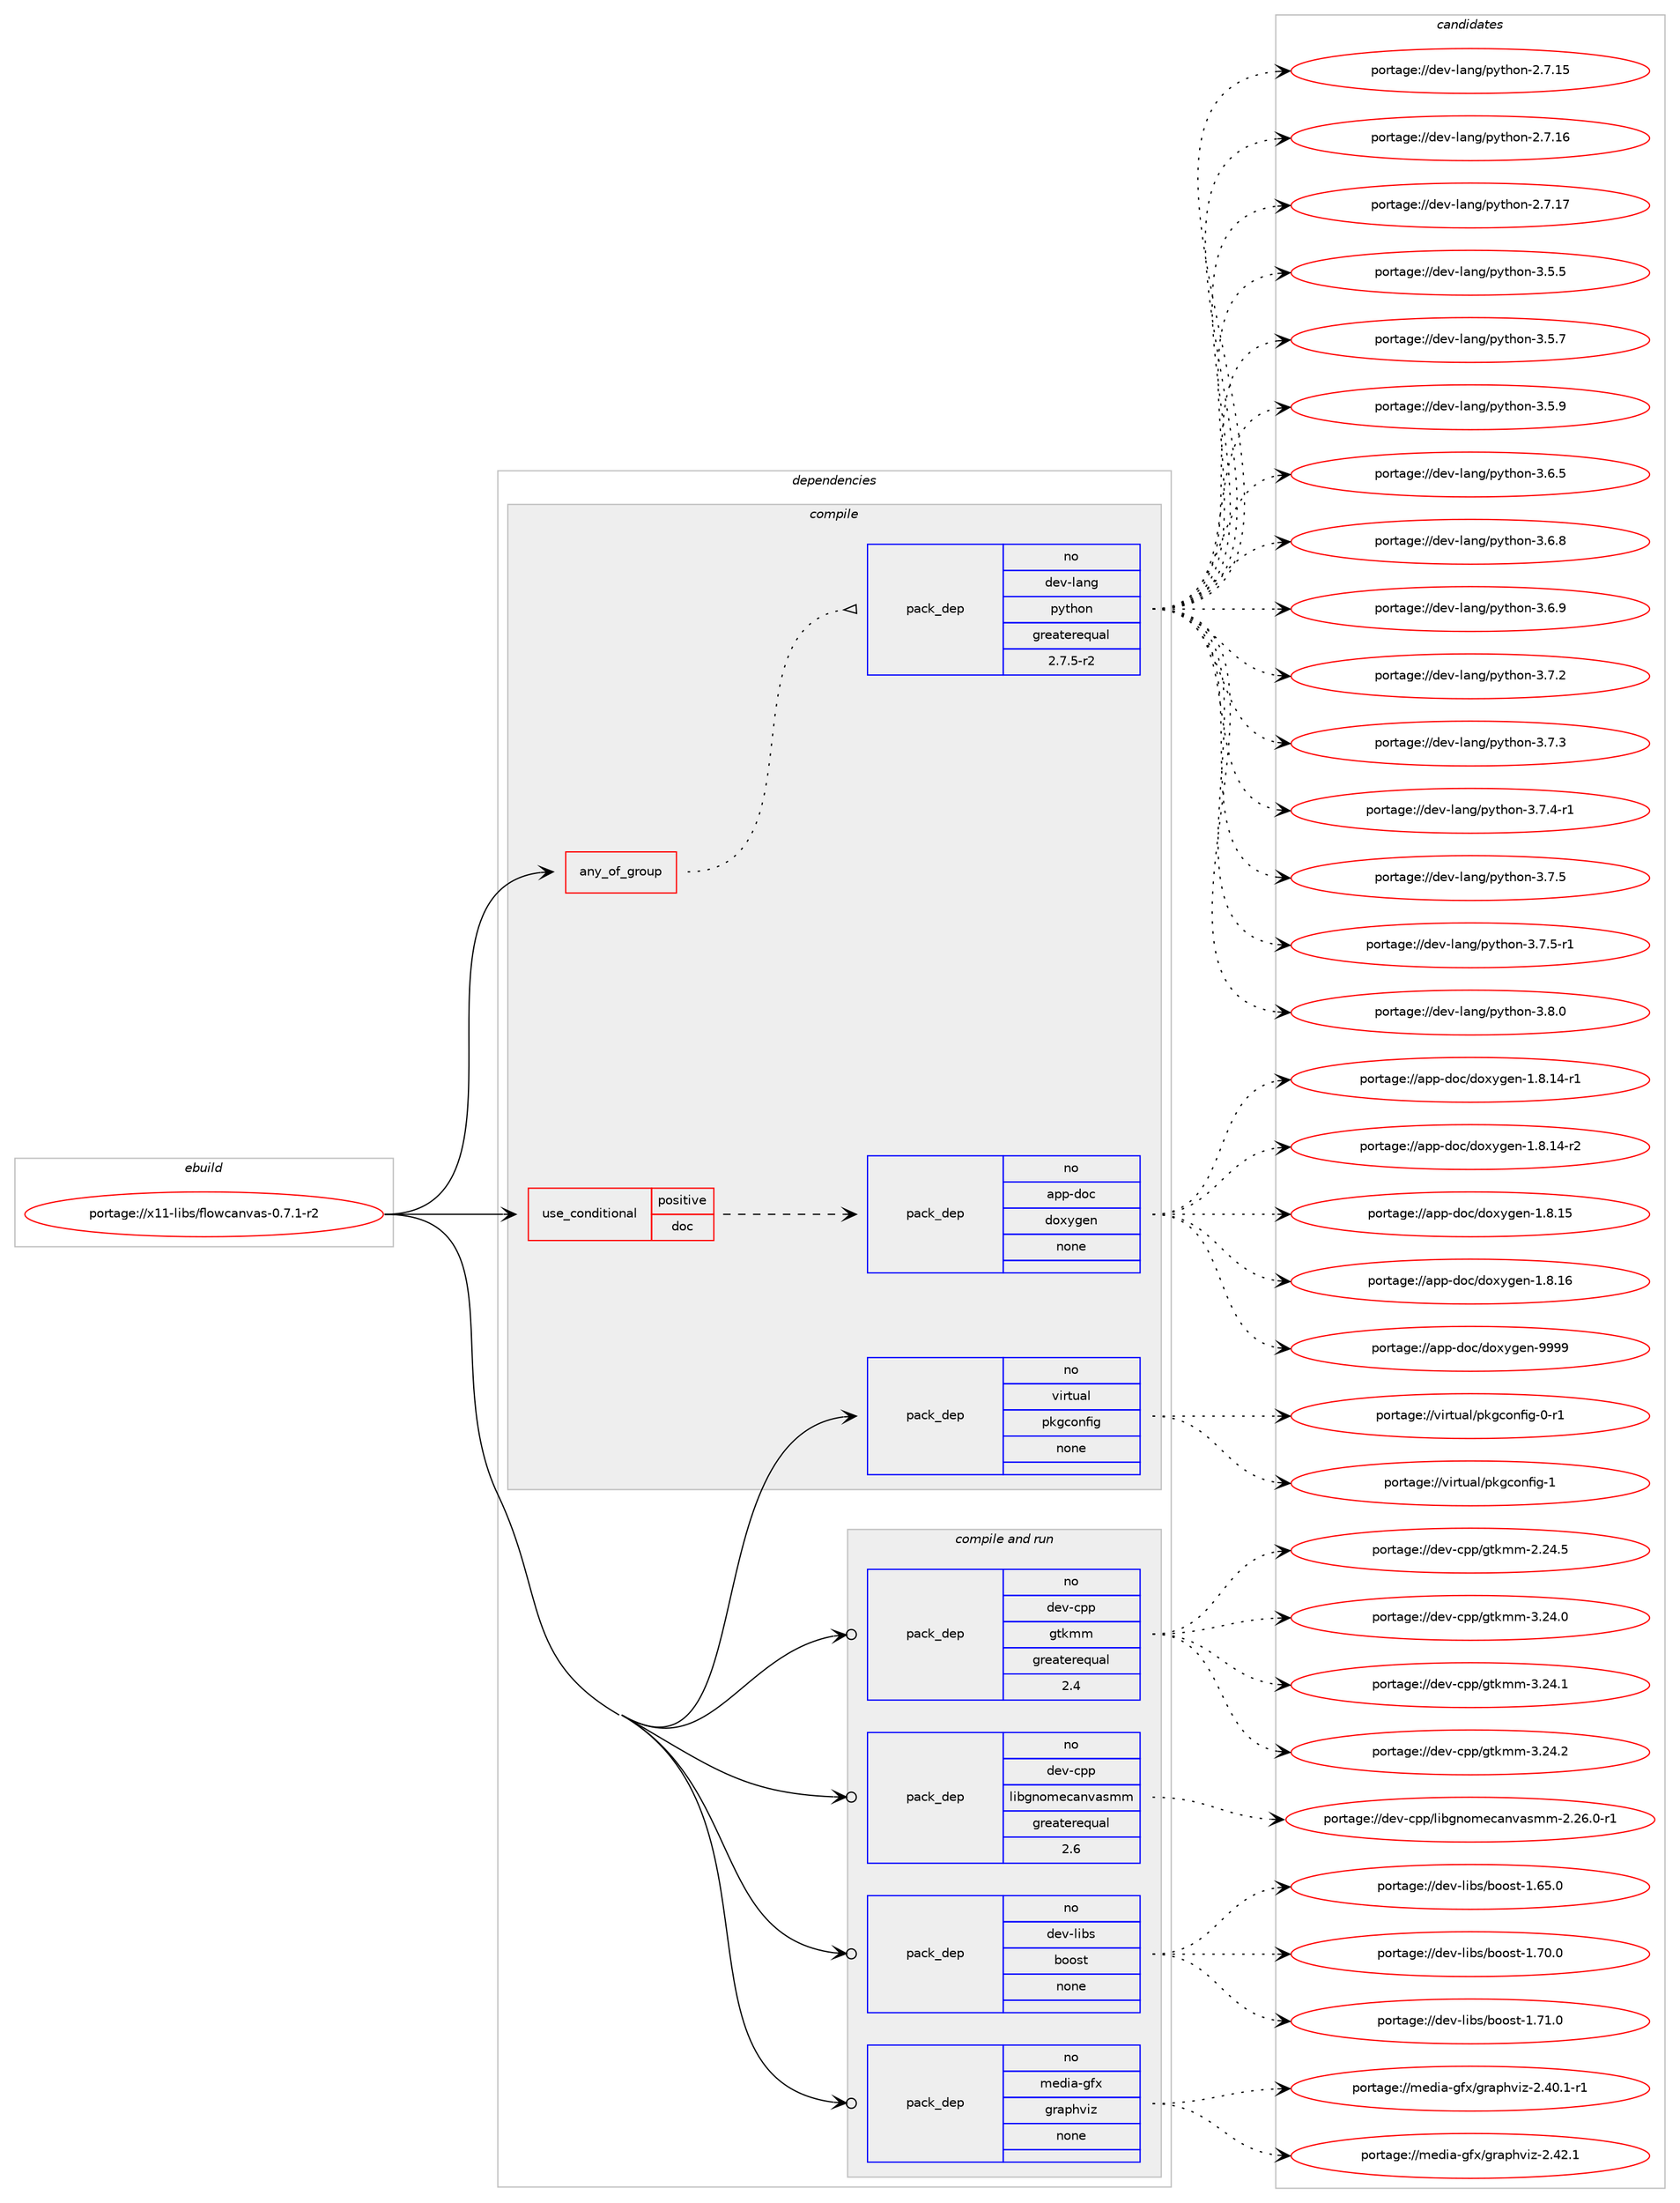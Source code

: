 digraph prolog {

# *************
# Graph options
# *************

newrank=true;
concentrate=true;
compound=true;
graph [rankdir=LR,fontname=Helvetica,fontsize=10,ranksep=1.5];#, ranksep=2.5, nodesep=0.2];
edge  [arrowhead=vee];
node  [fontname=Helvetica,fontsize=10];

# **********
# The ebuild
# **********

subgraph cluster_leftcol {
color=gray;
rank=same;
label=<<i>ebuild</i>>;
id [label="portage://x11-libs/flowcanvas-0.7.1-r2", color=red, width=4, href="../x11-libs/flowcanvas-0.7.1-r2.svg"];
}

# ****************
# The dependencies
# ****************

subgraph cluster_midcol {
color=gray;
label=<<i>dependencies</i>>;
subgraph cluster_compile {
fillcolor="#eeeeee";
style=filled;
label=<<i>compile</i>>;
subgraph any7737 {
dependency448569 [label=<<TABLE BORDER="0" CELLBORDER="1" CELLSPACING="0" CELLPADDING="4"><TR><TD CELLPADDING="10">any_of_group</TD></TR></TABLE>>, shape=none, color=red];subgraph pack332779 {
dependency448570 [label=<<TABLE BORDER="0" CELLBORDER="1" CELLSPACING="0" CELLPADDING="4" WIDTH="220"><TR><TD ROWSPAN="6" CELLPADDING="30">pack_dep</TD></TR><TR><TD WIDTH="110">no</TD></TR><TR><TD>dev-lang</TD></TR><TR><TD>python</TD></TR><TR><TD>greaterequal</TD></TR><TR><TD>2.7.5-r2</TD></TR></TABLE>>, shape=none, color=blue];
}
dependency448569:e -> dependency448570:w [weight=20,style="dotted",arrowhead="oinv"];
}
id:e -> dependency448569:w [weight=20,style="solid",arrowhead="vee"];
subgraph cond107766 {
dependency448571 [label=<<TABLE BORDER="0" CELLBORDER="1" CELLSPACING="0" CELLPADDING="4"><TR><TD ROWSPAN="3" CELLPADDING="10">use_conditional</TD></TR><TR><TD>positive</TD></TR><TR><TD>doc</TD></TR></TABLE>>, shape=none, color=red];
subgraph pack332780 {
dependency448572 [label=<<TABLE BORDER="0" CELLBORDER="1" CELLSPACING="0" CELLPADDING="4" WIDTH="220"><TR><TD ROWSPAN="6" CELLPADDING="30">pack_dep</TD></TR><TR><TD WIDTH="110">no</TD></TR><TR><TD>app-doc</TD></TR><TR><TD>doxygen</TD></TR><TR><TD>none</TD></TR><TR><TD></TD></TR></TABLE>>, shape=none, color=blue];
}
dependency448571:e -> dependency448572:w [weight=20,style="dashed",arrowhead="vee"];
}
id:e -> dependency448571:w [weight=20,style="solid",arrowhead="vee"];
subgraph pack332781 {
dependency448573 [label=<<TABLE BORDER="0" CELLBORDER="1" CELLSPACING="0" CELLPADDING="4" WIDTH="220"><TR><TD ROWSPAN="6" CELLPADDING="30">pack_dep</TD></TR><TR><TD WIDTH="110">no</TD></TR><TR><TD>virtual</TD></TR><TR><TD>pkgconfig</TD></TR><TR><TD>none</TD></TR><TR><TD></TD></TR></TABLE>>, shape=none, color=blue];
}
id:e -> dependency448573:w [weight=20,style="solid",arrowhead="vee"];
}
subgraph cluster_compileandrun {
fillcolor="#eeeeee";
style=filled;
label=<<i>compile and run</i>>;
subgraph pack332782 {
dependency448574 [label=<<TABLE BORDER="0" CELLBORDER="1" CELLSPACING="0" CELLPADDING="4" WIDTH="220"><TR><TD ROWSPAN="6" CELLPADDING="30">pack_dep</TD></TR><TR><TD WIDTH="110">no</TD></TR><TR><TD>dev-cpp</TD></TR><TR><TD>gtkmm</TD></TR><TR><TD>greaterequal</TD></TR><TR><TD>2.4</TD></TR></TABLE>>, shape=none, color=blue];
}
id:e -> dependency448574:w [weight=20,style="solid",arrowhead="odotvee"];
subgraph pack332783 {
dependency448575 [label=<<TABLE BORDER="0" CELLBORDER="1" CELLSPACING="0" CELLPADDING="4" WIDTH="220"><TR><TD ROWSPAN="6" CELLPADDING="30">pack_dep</TD></TR><TR><TD WIDTH="110">no</TD></TR><TR><TD>dev-cpp</TD></TR><TR><TD>libgnomecanvasmm</TD></TR><TR><TD>greaterequal</TD></TR><TR><TD>2.6</TD></TR></TABLE>>, shape=none, color=blue];
}
id:e -> dependency448575:w [weight=20,style="solid",arrowhead="odotvee"];
subgraph pack332784 {
dependency448576 [label=<<TABLE BORDER="0" CELLBORDER="1" CELLSPACING="0" CELLPADDING="4" WIDTH="220"><TR><TD ROWSPAN="6" CELLPADDING="30">pack_dep</TD></TR><TR><TD WIDTH="110">no</TD></TR><TR><TD>dev-libs</TD></TR><TR><TD>boost</TD></TR><TR><TD>none</TD></TR><TR><TD></TD></TR></TABLE>>, shape=none, color=blue];
}
id:e -> dependency448576:w [weight=20,style="solid",arrowhead="odotvee"];
subgraph pack332785 {
dependency448577 [label=<<TABLE BORDER="0" CELLBORDER="1" CELLSPACING="0" CELLPADDING="4" WIDTH="220"><TR><TD ROWSPAN="6" CELLPADDING="30">pack_dep</TD></TR><TR><TD WIDTH="110">no</TD></TR><TR><TD>media-gfx</TD></TR><TR><TD>graphviz</TD></TR><TR><TD>none</TD></TR><TR><TD></TD></TR></TABLE>>, shape=none, color=blue];
}
id:e -> dependency448577:w [weight=20,style="solid",arrowhead="odotvee"];
}
subgraph cluster_run {
fillcolor="#eeeeee";
style=filled;
label=<<i>run</i>>;
}
}

# **************
# The candidates
# **************

subgraph cluster_choices {
rank=same;
color=gray;
label=<<i>candidates</i>>;

subgraph choice332779 {
color=black;
nodesep=1;
choiceportage10010111845108971101034711212111610411111045504655464953 [label="portage://dev-lang/python-2.7.15", color=red, width=4,href="../dev-lang/python-2.7.15.svg"];
choiceportage10010111845108971101034711212111610411111045504655464954 [label="portage://dev-lang/python-2.7.16", color=red, width=4,href="../dev-lang/python-2.7.16.svg"];
choiceportage10010111845108971101034711212111610411111045504655464955 [label="portage://dev-lang/python-2.7.17", color=red, width=4,href="../dev-lang/python-2.7.17.svg"];
choiceportage100101118451089711010347112121116104111110455146534653 [label="portage://dev-lang/python-3.5.5", color=red, width=4,href="../dev-lang/python-3.5.5.svg"];
choiceportage100101118451089711010347112121116104111110455146534655 [label="portage://dev-lang/python-3.5.7", color=red, width=4,href="../dev-lang/python-3.5.7.svg"];
choiceportage100101118451089711010347112121116104111110455146534657 [label="portage://dev-lang/python-3.5.9", color=red, width=4,href="../dev-lang/python-3.5.9.svg"];
choiceportage100101118451089711010347112121116104111110455146544653 [label="portage://dev-lang/python-3.6.5", color=red, width=4,href="../dev-lang/python-3.6.5.svg"];
choiceportage100101118451089711010347112121116104111110455146544656 [label="portage://dev-lang/python-3.6.8", color=red, width=4,href="../dev-lang/python-3.6.8.svg"];
choiceportage100101118451089711010347112121116104111110455146544657 [label="portage://dev-lang/python-3.6.9", color=red, width=4,href="../dev-lang/python-3.6.9.svg"];
choiceportage100101118451089711010347112121116104111110455146554650 [label="portage://dev-lang/python-3.7.2", color=red, width=4,href="../dev-lang/python-3.7.2.svg"];
choiceportage100101118451089711010347112121116104111110455146554651 [label="portage://dev-lang/python-3.7.3", color=red, width=4,href="../dev-lang/python-3.7.3.svg"];
choiceportage1001011184510897110103471121211161041111104551465546524511449 [label="portage://dev-lang/python-3.7.4-r1", color=red, width=4,href="../dev-lang/python-3.7.4-r1.svg"];
choiceportage100101118451089711010347112121116104111110455146554653 [label="portage://dev-lang/python-3.7.5", color=red, width=4,href="../dev-lang/python-3.7.5.svg"];
choiceportage1001011184510897110103471121211161041111104551465546534511449 [label="portage://dev-lang/python-3.7.5-r1", color=red, width=4,href="../dev-lang/python-3.7.5-r1.svg"];
choiceportage100101118451089711010347112121116104111110455146564648 [label="portage://dev-lang/python-3.8.0", color=red, width=4,href="../dev-lang/python-3.8.0.svg"];
dependency448570:e -> choiceportage10010111845108971101034711212111610411111045504655464953:w [style=dotted,weight="100"];
dependency448570:e -> choiceportage10010111845108971101034711212111610411111045504655464954:w [style=dotted,weight="100"];
dependency448570:e -> choiceportage10010111845108971101034711212111610411111045504655464955:w [style=dotted,weight="100"];
dependency448570:e -> choiceportage100101118451089711010347112121116104111110455146534653:w [style=dotted,weight="100"];
dependency448570:e -> choiceportage100101118451089711010347112121116104111110455146534655:w [style=dotted,weight="100"];
dependency448570:e -> choiceportage100101118451089711010347112121116104111110455146534657:w [style=dotted,weight="100"];
dependency448570:e -> choiceportage100101118451089711010347112121116104111110455146544653:w [style=dotted,weight="100"];
dependency448570:e -> choiceportage100101118451089711010347112121116104111110455146544656:w [style=dotted,weight="100"];
dependency448570:e -> choiceportage100101118451089711010347112121116104111110455146544657:w [style=dotted,weight="100"];
dependency448570:e -> choiceportage100101118451089711010347112121116104111110455146554650:w [style=dotted,weight="100"];
dependency448570:e -> choiceportage100101118451089711010347112121116104111110455146554651:w [style=dotted,weight="100"];
dependency448570:e -> choiceportage1001011184510897110103471121211161041111104551465546524511449:w [style=dotted,weight="100"];
dependency448570:e -> choiceportage100101118451089711010347112121116104111110455146554653:w [style=dotted,weight="100"];
dependency448570:e -> choiceportage1001011184510897110103471121211161041111104551465546534511449:w [style=dotted,weight="100"];
dependency448570:e -> choiceportage100101118451089711010347112121116104111110455146564648:w [style=dotted,weight="100"];
}
subgraph choice332780 {
color=black;
nodesep=1;
choiceportage97112112451001119947100111120121103101110454946564649524511449 [label="portage://app-doc/doxygen-1.8.14-r1", color=red, width=4,href="../app-doc/doxygen-1.8.14-r1.svg"];
choiceportage97112112451001119947100111120121103101110454946564649524511450 [label="portage://app-doc/doxygen-1.8.14-r2", color=red, width=4,href="../app-doc/doxygen-1.8.14-r2.svg"];
choiceportage9711211245100111994710011112012110310111045494656464953 [label="portage://app-doc/doxygen-1.8.15", color=red, width=4,href="../app-doc/doxygen-1.8.15.svg"];
choiceportage9711211245100111994710011112012110310111045494656464954 [label="portage://app-doc/doxygen-1.8.16", color=red, width=4,href="../app-doc/doxygen-1.8.16.svg"];
choiceportage971121124510011199471001111201211031011104557575757 [label="portage://app-doc/doxygen-9999", color=red, width=4,href="../app-doc/doxygen-9999.svg"];
dependency448572:e -> choiceportage97112112451001119947100111120121103101110454946564649524511449:w [style=dotted,weight="100"];
dependency448572:e -> choiceportage97112112451001119947100111120121103101110454946564649524511450:w [style=dotted,weight="100"];
dependency448572:e -> choiceportage9711211245100111994710011112012110310111045494656464953:w [style=dotted,weight="100"];
dependency448572:e -> choiceportage9711211245100111994710011112012110310111045494656464954:w [style=dotted,weight="100"];
dependency448572:e -> choiceportage971121124510011199471001111201211031011104557575757:w [style=dotted,weight="100"];
}
subgraph choice332781 {
color=black;
nodesep=1;
choiceportage11810511411611797108471121071039911111010210510345484511449 [label="portage://virtual/pkgconfig-0-r1", color=red, width=4,href="../virtual/pkgconfig-0-r1.svg"];
choiceportage1181051141161179710847112107103991111101021051034549 [label="portage://virtual/pkgconfig-1", color=red, width=4,href="../virtual/pkgconfig-1.svg"];
dependency448573:e -> choiceportage11810511411611797108471121071039911111010210510345484511449:w [style=dotted,weight="100"];
dependency448573:e -> choiceportage1181051141161179710847112107103991111101021051034549:w [style=dotted,weight="100"];
}
subgraph choice332782 {
color=black;
nodesep=1;
choiceportage10010111845991121124710311610710910945504650524653 [label="portage://dev-cpp/gtkmm-2.24.5", color=red, width=4,href="../dev-cpp/gtkmm-2.24.5.svg"];
choiceportage10010111845991121124710311610710910945514650524648 [label="portage://dev-cpp/gtkmm-3.24.0", color=red, width=4,href="../dev-cpp/gtkmm-3.24.0.svg"];
choiceportage10010111845991121124710311610710910945514650524649 [label="portage://dev-cpp/gtkmm-3.24.1", color=red, width=4,href="../dev-cpp/gtkmm-3.24.1.svg"];
choiceportage10010111845991121124710311610710910945514650524650 [label="portage://dev-cpp/gtkmm-3.24.2", color=red, width=4,href="../dev-cpp/gtkmm-3.24.2.svg"];
dependency448574:e -> choiceportage10010111845991121124710311610710910945504650524653:w [style=dotted,weight="100"];
dependency448574:e -> choiceportage10010111845991121124710311610710910945514650524648:w [style=dotted,weight="100"];
dependency448574:e -> choiceportage10010111845991121124710311610710910945514650524649:w [style=dotted,weight="100"];
dependency448574:e -> choiceportage10010111845991121124710311610710910945514650524650:w [style=dotted,weight="100"];
}
subgraph choice332783 {
color=black;
nodesep=1;
choiceportage10010111845991121124710810598103110111109101999711011897115109109455046505446484511449 [label="portage://dev-cpp/libgnomecanvasmm-2.26.0-r1", color=red, width=4,href="../dev-cpp/libgnomecanvasmm-2.26.0-r1.svg"];
dependency448575:e -> choiceportage10010111845991121124710810598103110111109101999711011897115109109455046505446484511449:w [style=dotted,weight="100"];
}
subgraph choice332784 {
color=black;
nodesep=1;
choiceportage1001011184510810598115479811111111511645494654534648 [label="portage://dev-libs/boost-1.65.0", color=red, width=4,href="../dev-libs/boost-1.65.0.svg"];
choiceportage1001011184510810598115479811111111511645494655484648 [label="portage://dev-libs/boost-1.70.0", color=red, width=4,href="../dev-libs/boost-1.70.0.svg"];
choiceportage1001011184510810598115479811111111511645494655494648 [label="portage://dev-libs/boost-1.71.0", color=red, width=4,href="../dev-libs/boost-1.71.0.svg"];
dependency448576:e -> choiceportage1001011184510810598115479811111111511645494654534648:w [style=dotted,weight="100"];
dependency448576:e -> choiceportage1001011184510810598115479811111111511645494655484648:w [style=dotted,weight="100"];
dependency448576:e -> choiceportage1001011184510810598115479811111111511645494655494648:w [style=dotted,weight="100"];
}
subgraph choice332785 {
color=black;
nodesep=1;
choiceportage10910110010597451031021204710311497112104118105122455046524846494511449 [label="portage://media-gfx/graphviz-2.40.1-r1", color=red, width=4,href="../media-gfx/graphviz-2.40.1-r1.svg"];
choiceportage1091011001059745103102120471031149711210411810512245504652504649 [label="portage://media-gfx/graphviz-2.42.1", color=red, width=4,href="../media-gfx/graphviz-2.42.1.svg"];
dependency448577:e -> choiceportage10910110010597451031021204710311497112104118105122455046524846494511449:w [style=dotted,weight="100"];
dependency448577:e -> choiceportage1091011001059745103102120471031149711210411810512245504652504649:w [style=dotted,weight="100"];
}
}

}
